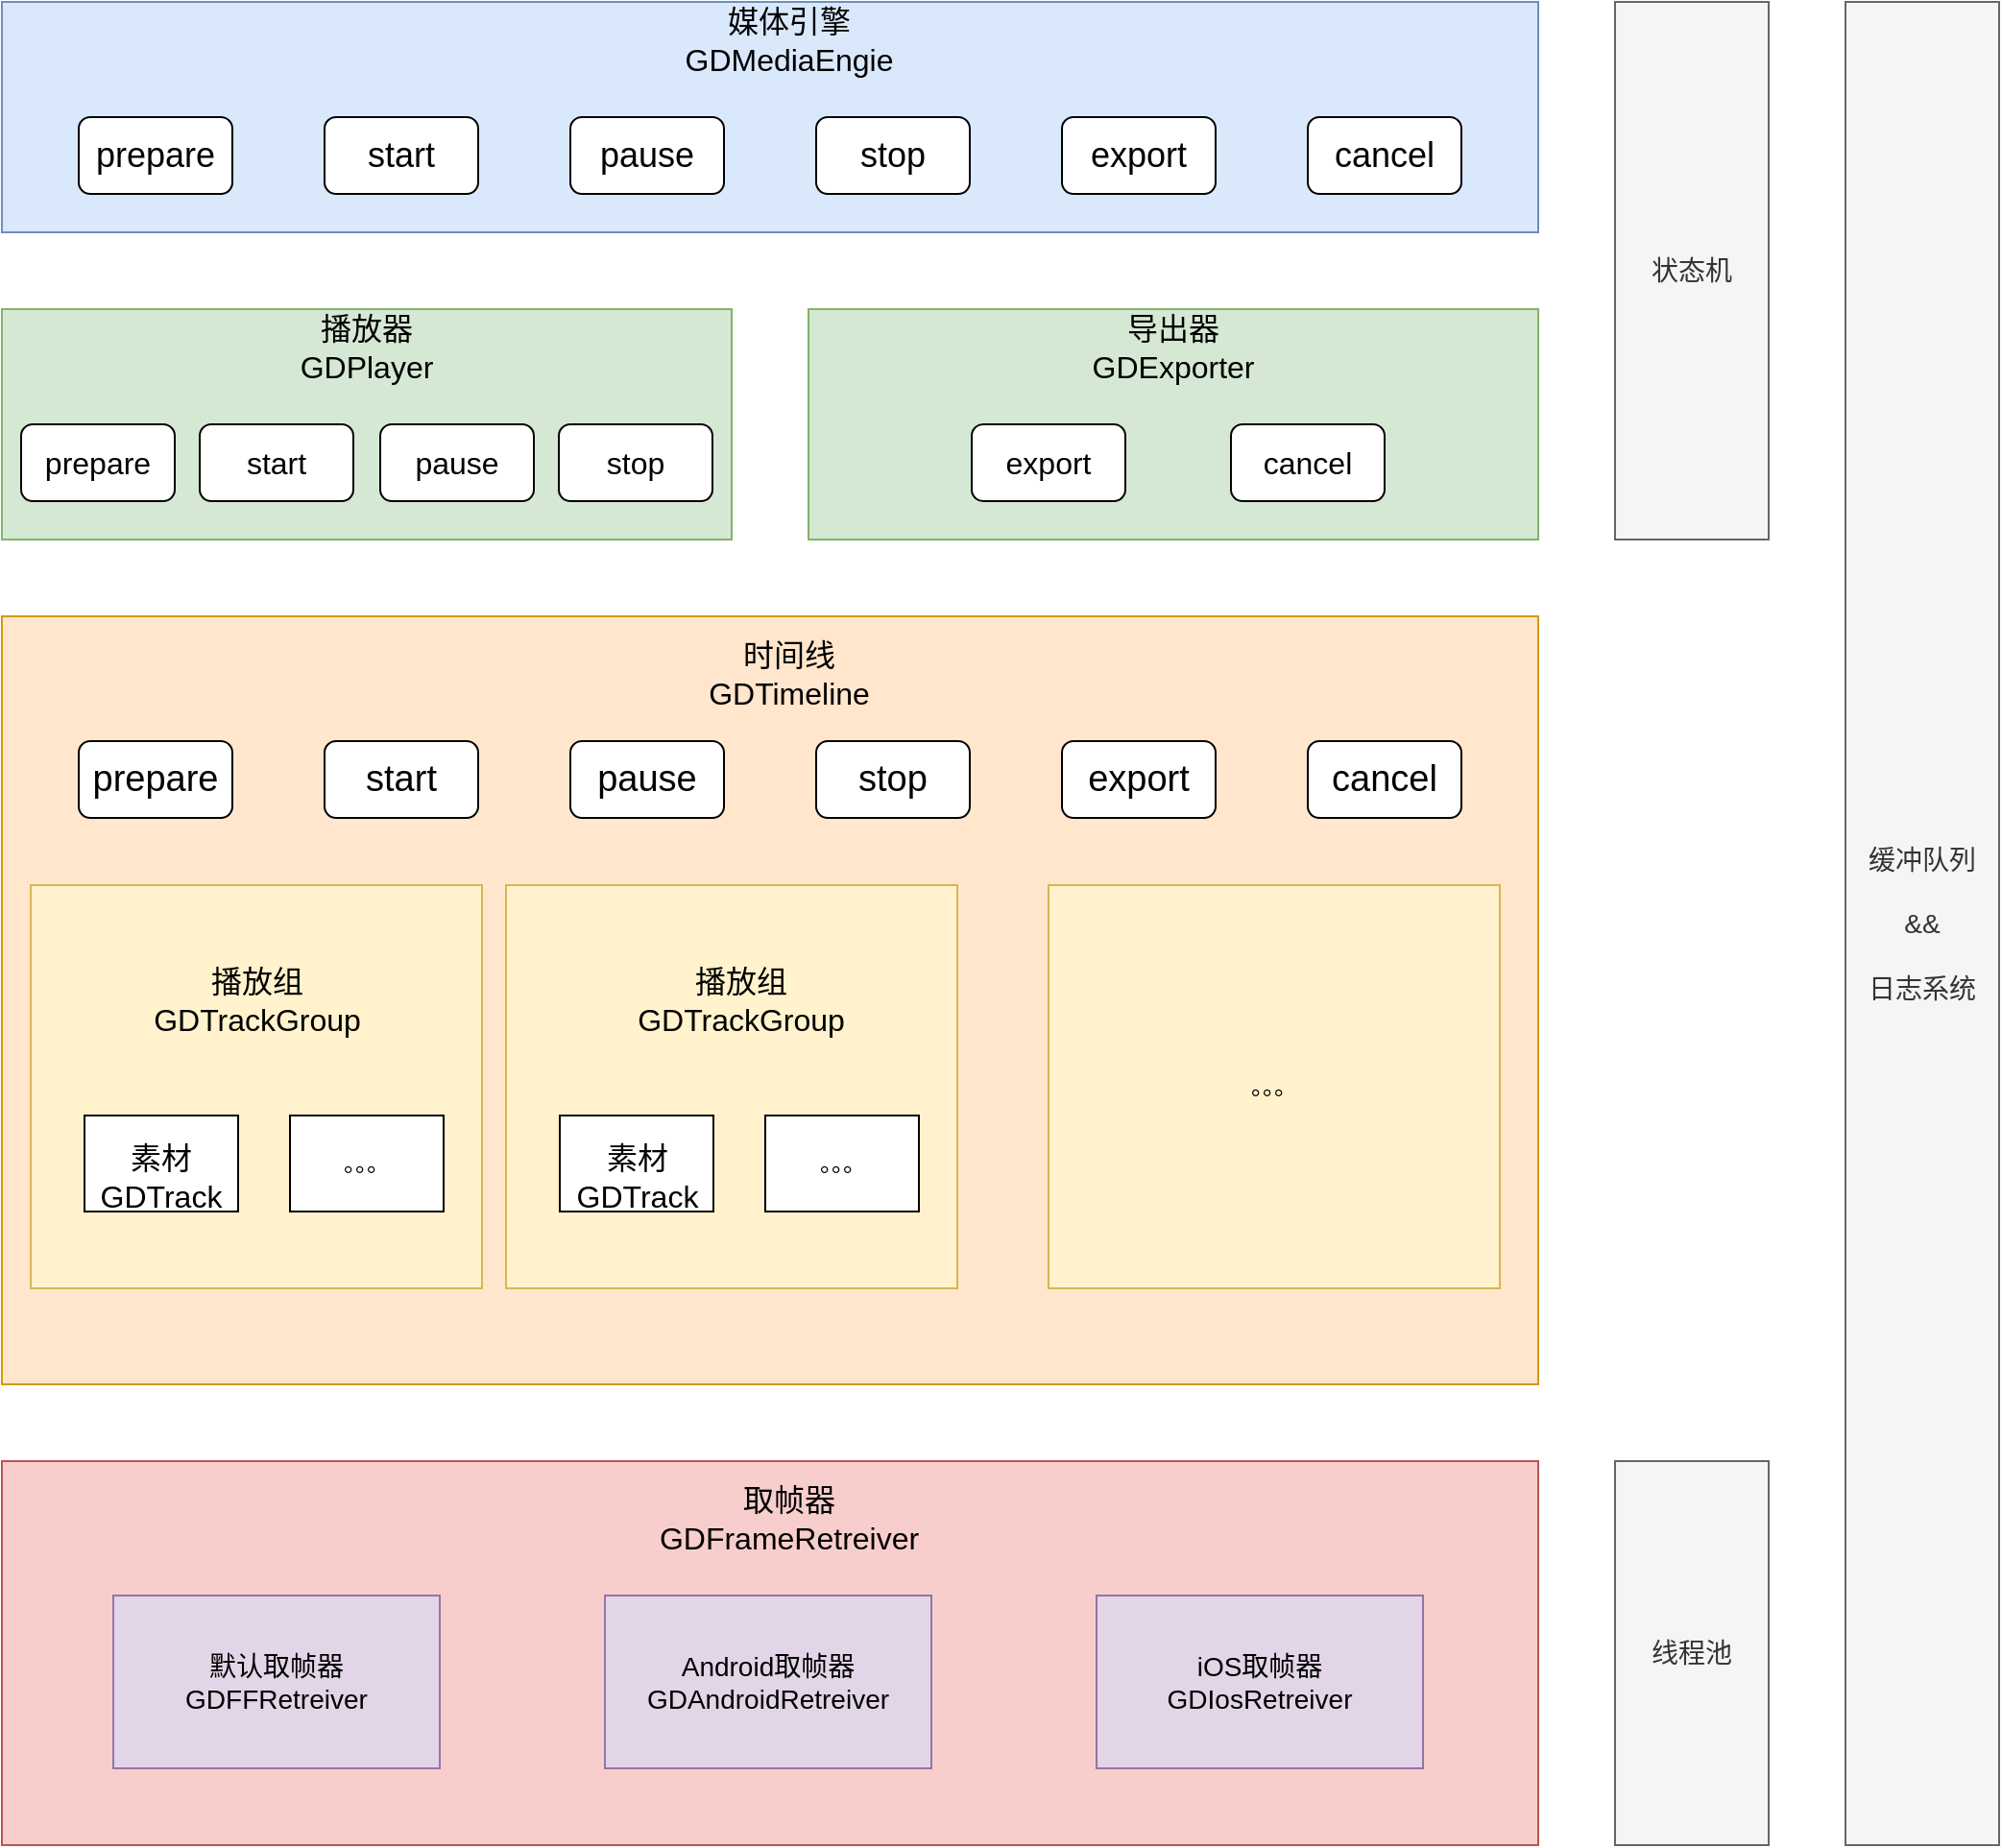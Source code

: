 <mxfile version="11.0.9" type="github"><diagram id="sKfUvmDMqw9r_EUsvVhL" name="Page-1"><mxGraphModel dx="1599" dy="808" grid="1" gridSize="10" guides="1" tooltips="1" connect="1" arrows="1" fold="1" page="1" pageScale="1" pageWidth="827" pageHeight="1169" math="0" shadow="0"><root><mxCell id="0"/><mxCell id="1" parent="0"/><mxCell id="1UxH8wG21k2-T8G6_KIk-3" value="" style="rounded=0;whiteSpace=wrap;html=1;fillColor=#dae8fc;strokeColor=#6c8ebf;" vertex="1" parent="1"><mxGeometry x="40" y="120" width="800" height="120" as="geometry"/></mxCell><mxCell id="1UxH8wG21k2-T8G6_KIk-4" value="媒体引擎GDMediaEngie" style="text;html=1;strokeColor=none;fillColor=none;align=center;verticalAlign=middle;whiteSpace=wrap;rounded=0;fontSize=16;" vertex="1" parent="1"><mxGeometry x="405" y="130" width="90" height="20" as="geometry"/></mxCell><mxCell id="1UxH8wG21k2-T8G6_KIk-5" value="prepare" style="rounded=1;whiteSpace=wrap;html=1;fontSize=18;" vertex="1" parent="1"><mxGeometry x="80" y="180" width="80" height="40" as="geometry"/></mxCell><mxCell id="1UxH8wG21k2-T8G6_KIk-7" value="start" style="rounded=1;whiteSpace=wrap;html=1;fontSize=18;" vertex="1" parent="1"><mxGeometry x="208" y="180" width="80" height="40" as="geometry"/></mxCell><mxCell id="1UxH8wG21k2-T8G6_KIk-8" value="pause" style="rounded=1;whiteSpace=wrap;html=1;fontSize=18;" vertex="1" parent="1"><mxGeometry x="336" y="180" width="80" height="40" as="geometry"/></mxCell><mxCell id="1UxH8wG21k2-T8G6_KIk-10" value="stop" style="rounded=1;whiteSpace=wrap;html=1;fontSize=18;" vertex="1" parent="1"><mxGeometry x="464" y="180" width="80" height="40" as="geometry"/></mxCell><mxCell id="1UxH8wG21k2-T8G6_KIk-11" value="export" style="rounded=1;whiteSpace=wrap;html=1;fontSize=18;" vertex="1" parent="1"><mxGeometry x="592" y="180" width="80" height="40" as="geometry"/></mxCell><mxCell id="1UxH8wG21k2-T8G6_KIk-12" value="cancel" style="rounded=1;whiteSpace=wrap;html=1;fontSize=18;" vertex="1" parent="1"><mxGeometry x="720" y="180" width="80" height="40" as="geometry"/></mxCell><mxCell id="1UxH8wG21k2-T8G6_KIk-13" value="" style="rounded=0;whiteSpace=wrap;html=1;fillColor=#d5e8d4;strokeColor=#82b366;" vertex="1" parent="1"><mxGeometry x="40" y="280" width="380" height="120" as="geometry"/></mxCell><mxCell id="1UxH8wG21k2-T8G6_KIk-16" value="播放器&lt;br style=&quot;font-size: 16px;&quot;&gt;GDPlayer" style="text;html=1;strokeColor=none;fillColor=none;align=center;verticalAlign=middle;whiteSpace=wrap;rounded=0;fontSize=16;" vertex="1" parent="1"><mxGeometry x="210" y="290" width="40" height="20" as="geometry"/></mxCell><mxCell id="1UxH8wG21k2-T8G6_KIk-17" value="prepare" style="rounded=1;whiteSpace=wrap;html=1;fontSize=16;" vertex="1" parent="1"><mxGeometry x="50" y="340" width="80" height="40" as="geometry"/></mxCell><mxCell id="1UxH8wG21k2-T8G6_KIk-18" value="start" style="rounded=1;whiteSpace=wrap;html=1;fontSize=16;" vertex="1" parent="1"><mxGeometry x="143" y="340" width="80" height="40" as="geometry"/></mxCell><mxCell id="1UxH8wG21k2-T8G6_KIk-19" value="pause" style="rounded=1;whiteSpace=wrap;html=1;fontSize=16;" vertex="1" parent="1"><mxGeometry x="237" y="340" width="80" height="40" as="geometry"/></mxCell><mxCell id="1UxH8wG21k2-T8G6_KIk-20" value="stop" style="rounded=1;whiteSpace=wrap;html=1;fontSize=16;" vertex="1" parent="1"><mxGeometry x="330" y="340" width="80" height="40" as="geometry"/></mxCell><mxCell id="1UxH8wG21k2-T8G6_KIk-21" value="" style="rounded=0;whiteSpace=wrap;html=1;fillColor=#d5e8d4;strokeColor=#82b366;" vertex="1" parent="1"><mxGeometry x="460" y="280" width="380" height="120" as="geometry"/></mxCell><mxCell id="1UxH8wG21k2-T8G6_KIk-22" value="导出器&lt;br style=&quot;font-size: 16px;&quot;&gt;GDExporter&lt;br style=&quot;font-size: 16px;&quot;&gt;" style="text;html=1;strokeColor=none;fillColor=none;align=center;verticalAlign=middle;whiteSpace=wrap;rounded=0;fontSize=16;" vertex="1" parent="1"><mxGeometry x="630" y="290" width="40" height="20" as="geometry"/></mxCell><mxCell id="1UxH8wG21k2-T8G6_KIk-24" value="export" style="rounded=1;whiteSpace=wrap;html=1;flipV=1;flipH=1;fontSize=16;" vertex="1" parent="1"><mxGeometry x="545" y="340" width="80" height="40" as="geometry"/></mxCell><mxCell id="1UxH8wG21k2-T8G6_KIk-25" value="cancel" style="rounded=1;whiteSpace=wrap;html=1;flipV=1;flipH=1;fontSize=16;" vertex="1" parent="1"><mxGeometry x="680" y="340" width="80" height="40" as="geometry"/></mxCell><mxCell id="1UxH8wG21k2-T8G6_KIk-26" value="" style="rounded=0;whiteSpace=wrap;html=1;fillColor=#ffe6cc;strokeColor=#d79b00;" vertex="1" parent="1"><mxGeometry x="40" y="440" width="800" height="400" as="geometry"/></mxCell><mxCell id="1UxH8wG21k2-T8G6_KIk-27" value="时间线&lt;br style=&quot;font-size: 16px;&quot;&gt;GDTimeline&lt;br style=&quot;font-size: 16px;&quot;&gt;" style="text;html=1;strokeColor=none;fillColor=none;align=center;verticalAlign=middle;whiteSpace=wrap;rounded=0;fontSize=16;" vertex="1" parent="1"><mxGeometry x="430" y="460" width="40" height="20" as="geometry"/></mxCell><mxCell id="1UxH8wG21k2-T8G6_KIk-28" value="prepare" style="rounded=1;whiteSpace=wrap;html=1;fontSize=19;" vertex="1" parent="1"><mxGeometry x="80" y="505" width="80" height="40" as="geometry"/></mxCell><mxCell id="1UxH8wG21k2-T8G6_KIk-29" value="start" style="rounded=1;whiteSpace=wrap;html=1;fontSize=19;" vertex="1" parent="1"><mxGeometry x="208" y="505" width="80" height="40" as="geometry"/></mxCell><mxCell id="1UxH8wG21k2-T8G6_KIk-30" value="pause" style="rounded=1;whiteSpace=wrap;html=1;fontSize=19;" vertex="1" parent="1"><mxGeometry x="336" y="505" width="80" height="40" as="geometry"/></mxCell><mxCell id="1UxH8wG21k2-T8G6_KIk-31" value="stop" style="rounded=1;whiteSpace=wrap;html=1;fontSize=19;" vertex="1" parent="1"><mxGeometry x="464" y="505" width="80" height="40" as="geometry"/></mxCell><mxCell id="1UxH8wG21k2-T8G6_KIk-32" value="export" style="rounded=1;whiteSpace=wrap;html=1;fontSize=19;" vertex="1" parent="1"><mxGeometry x="592" y="505" width="80" height="40" as="geometry"/></mxCell><mxCell id="1UxH8wG21k2-T8G6_KIk-33" value="cancel" style="rounded=1;whiteSpace=wrap;html=1;fontSize=19;" vertex="1" parent="1"><mxGeometry x="720" y="505" width="80" height="40" as="geometry"/></mxCell><mxCell id="1UxH8wG21k2-T8G6_KIk-34" value="" style="rounded=0;whiteSpace=wrap;html=1;fillColor=#fff2cc;strokeColor=#d6b656;" vertex="1" parent="1"><mxGeometry x="55" y="580" width="235" height="210" as="geometry"/></mxCell><mxCell id="1UxH8wG21k2-T8G6_KIk-36" value="播放组&lt;br style=&quot;font-size: 16px;&quot;&gt;GDTrackGroup&lt;br style=&quot;font-size: 16px;&quot;&gt;" style="text;html=1;strokeColor=none;fillColor=none;align=center;verticalAlign=middle;whiteSpace=wrap;rounded=0;fontSize=16;" vertex="1" parent="1"><mxGeometry x="152.5" y="630" width="40" height="20" as="geometry"/></mxCell><mxCell id="1UxH8wG21k2-T8G6_KIk-38" value="" style="rounded=0;whiteSpace=wrap;html=1;" vertex="1" parent="1"><mxGeometry x="83" y="700" width="80" height="50" as="geometry"/></mxCell><mxCell id="1UxH8wG21k2-T8G6_KIk-43" value="素材&lt;br style=&quot;font-size: 16px;&quot;&gt;GDTrack" style="text;html=1;strokeColor=none;fillColor=none;align=center;verticalAlign=middle;whiteSpace=wrap;rounded=0;fontSize=16;" vertex="1" parent="1"><mxGeometry x="103" y="722" width="40" height="20" as="geometry"/></mxCell><mxCell id="1UxH8wG21k2-T8G6_KIk-44" value="。。。" style="rounded=0;whiteSpace=wrap;html=1;" vertex="1" parent="1"><mxGeometry x="190" y="700" width="80" height="50" as="geometry"/></mxCell><mxCell id="1UxH8wG21k2-T8G6_KIk-50" value="" style="rounded=0;whiteSpace=wrap;html=1;fillColor=#f8cecc;strokeColor=#b85450;" vertex="1" parent="1"><mxGeometry x="40" y="880" width="800" height="200" as="geometry"/></mxCell><mxCell id="1UxH8wG21k2-T8G6_KIk-51" value="取帧器&lt;br style=&quot;font-size: 16px&quot;&gt;GDFrameRetreiver" style="text;html=1;strokeColor=none;fillColor=none;align=center;verticalAlign=middle;whiteSpace=wrap;rounded=0;fontSize=16;" vertex="1" parent="1"><mxGeometry x="430" y="900" width="40" height="20" as="geometry"/></mxCell><mxCell id="1UxH8wG21k2-T8G6_KIk-53" value="&lt;font style=&quot;font-size: 14px&quot;&gt;Android取帧器&lt;br&gt;GDAndroidRetreiver&lt;/font&gt;" style="rounded=0;whiteSpace=wrap;html=1;fillColor=#e1d5e7;strokeColor=#9673a6;" vertex="1" parent="1"><mxGeometry x="354" y="950" width="170" height="90" as="geometry"/></mxCell><mxCell id="1UxH8wG21k2-T8G6_KIk-56" value="&lt;font style=&quot;font-size: 14px&quot;&gt;默认取帧器&lt;br&gt;GDFFRetreiver&lt;/font&gt;" style="rounded=0;whiteSpace=wrap;html=1;fillColor=#e1d5e7;strokeColor=#9673a6;" vertex="1" parent="1"><mxGeometry x="98" y="950" width="170" height="90" as="geometry"/></mxCell><mxCell id="1UxH8wG21k2-T8G6_KIk-57" value="&lt;font style=&quot;font-size: 14px&quot;&gt;iOS取帧器&lt;br&gt;GDIosRetreiver&lt;/font&gt;" style="rounded=0;whiteSpace=wrap;html=1;fillColor=#e1d5e7;strokeColor=#9673a6;" vertex="1" parent="1"><mxGeometry x="610" y="950" width="170" height="90" as="geometry"/></mxCell><mxCell id="1UxH8wG21k2-T8G6_KIk-58" value="状态机" style="rounded=0;whiteSpace=wrap;html=1;fontSize=14;fillColor=#f5f5f5;strokeColor=#666666;fontColor=#333333;" vertex="1" parent="1"><mxGeometry x="880" y="120" width="80" height="280" as="geometry"/></mxCell><mxCell id="1UxH8wG21k2-T8G6_KIk-59" value="线程池" style="rounded=0;whiteSpace=wrap;html=1;fontSize=14;fillColor=#f5f5f5;strokeColor=#666666;fontColor=#333333;" vertex="1" parent="1"><mxGeometry x="880" y="880" width="80" height="200" as="geometry"/></mxCell><mxCell id="1UxH8wG21k2-T8G6_KIk-61" value="缓冲队列&lt;br&gt;&lt;br&gt;&amp;amp;&amp;amp;&lt;br&gt;&lt;br&gt;日志系统" style="rounded=0;whiteSpace=wrap;html=1;fontSize=14;fillColor=#f5f5f5;strokeColor=#666666;fontColor=#333333;" vertex="1" parent="1"><mxGeometry x="1000" y="120" width="80" height="960" as="geometry"/></mxCell><mxCell id="1UxH8wG21k2-T8G6_KIk-68" value="" style="rounded=0;whiteSpace=wrap;html=1;fillColor=#fff2cc;strokeColor=#d6b656;" vertex="1" parent="1"><mxGeometry x="302.5" y="580" width="235" height="210" as="geometry"/></mxCell><mxCell id="1UxH8wG21k2-T8G6_KIk-69" value="播放组&lt;br style=&quot;font-size: 16px;&quot;&gt;GDTrackGroup&lt;br style=&quot;font-size: 16px;&quot;&gt;" style="text;html=1;strokeColor=none;fillColor=none;align=center;verticalAlign=middle;whiteSpace=wrap;rounded=0;fontSize=16;" vertex="1" parent="1"><mxGeometry x="405" y="630" width="40" height="20" as="geometry"/></mxCell><mxCell id="1UxH8wG21k2-T8G6_KIk-70" value="" style="rounded=0;whiteSpace=wrap;html=1;" vertex="1" parent="1"><mxGeometry x="330.5" y="700" width="80" height="50" as="geometry"/></mxCell><mxCell id="1UxH8wG21k2-T8G6_KIk-71" value="素材&lt;br style=&quot;font-size: 16px;&quot;&gt;GDTrack" style="text;html=1;strokeColor=none;fillColor=none;align=center;verticalAlign=middle;whiteSpace=wrap;rounded=0;fontSize=16;" vertex="1" parent="1"><mxGeometry x="350.5" y="722" width="40" height="20" as="geometry"/></mxCell><mxCell id="1UxH8wG21k2-T8G6_KIk-72" value="。。。" style="rounded=0;whiteSpace=wrap;html=1;" vertex="1" parent="1"><mxGeometry x="437.5" y="700" width="80" height="50" as="geometry"/></mxCell><mxCell id="1UxH8wG21k2-T8G6_KIk-74" value="。。。" style="rounded=0;whiteSpace=wrap;html=1;fillColor=#fff2cc;strokeColor=#d6b656;" vertex="1" parent="1"><mxGeometry x="585" y="580" width="235" height="210" as="geometry"/></mxCell></root></mxGraphModel></diagram></mxfile>